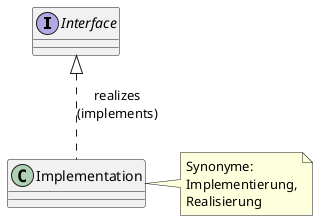 @startuml
'https://plantuml.com/class-diagram

scale 1.0

interface Interface
Interface <|.. Implementation      : realizes\n(implements)

note right of Implementation: Synonyme:\nImplementierung,\nRealisierung

@enduml